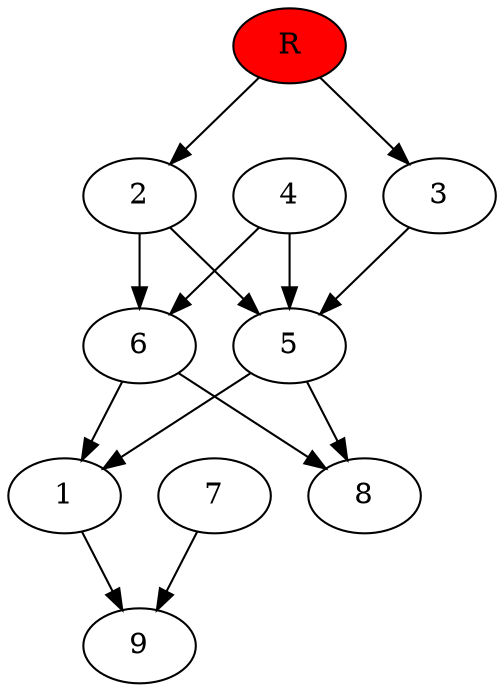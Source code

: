 digraph prb1243 {
	1
	2
	3
	4
	5
	6
	7
	8
	R [fillcolor="#ff0000" style=filled]
	1 -> 9
	2 -> 5
	2 -> 6
	3 -> 5
	4 -> 5
	4 -> 6
	5 -> 1
	5 -> 8
	6 -> 1
	6 -> 8
	7 -> 9
	R -> 2
	R -> 3
}
